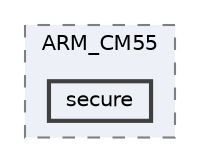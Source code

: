 digraph "D:/Projects/Raspberrypi_pico/pico_freertos_final/freertos_pico2/pico_freertos/FreeRTOS-Kernel/portable/IAR/ARM_CM55/secure"
{
 // LATEX_PDF_SIZE
  bgcolor="transparent";
  edge [fontname=Helvetica,fontsize=10,labelfontname=Helvetica,labelfontsize=10];
  node [fontname=Helvetica,fontsize=10,shape=box,height=0.2,width=0.4];
  compound=true
  subgraph clusterdir_2cf9093dddd225c184a703e33714566a {
    graph [ bgcolor="#edf0f7", pencolor="grey50", label="ARM_CM55", fontname=Helvetica,fontsize=10 style="filled,dashed", URL="dir_2cf9093dddd225c184a703e33714566a.html",tooltip=""]
  dir_b364886a7c568cddfe3be2d69d14e4b4 [label="secure", fillcolor="#edf0f7", color="grey25", style="filled,bold", URL="dir_b364886a7c568cddfe3be2d69d14e4b4.html",tooltip=""];
  }
}
